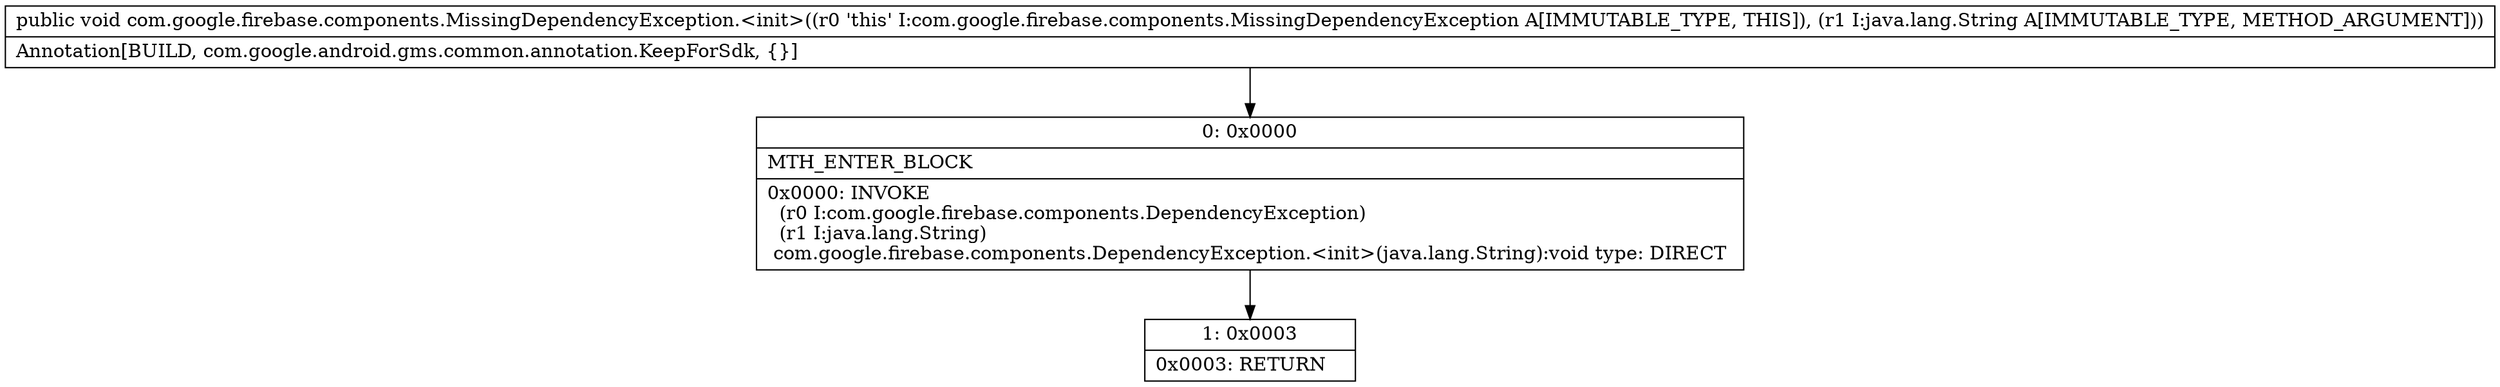 digraph "CFG forcom.google.firebase.components.MissingDependencyException.\<init\>(Ljava\/lang\/String;)V" {
Node_0 [shape=record,label="{0\:\ 0x0000|MTH_ENTER_BLOCK\l|0x0000: INVOKE  \l  (r0 I:com.google.firebase.components.DependencyException)\l  (r1 I:java.lang.String)\l com.google.firebase.components.DependencyException.\<init\>(java.lang.String):void type: DIRECT \l}"];
Node_1 [shape=record,label="{1\:\ 0x0003|0x0003: RETURN   \l}"];
MethodNode[shape=record,label="{public void com.google.firebase.components.MissingDependencyException.\<init\>((r0 'this' I:com.google.firebase.components.MissingDependencyException A[IMMUTABLE_TYPE, THIS]), (r1 I:java.lang.String A[IMMUTABLE_TYPE, METHOD_ARGUMENT]))  | Annotation[BUILD, com.google.android.gms.common.annotation.KeepForSdk, \{\}]\l}"];
MethodNode -> Node_0;
Node_0 -> Node_1;
}

